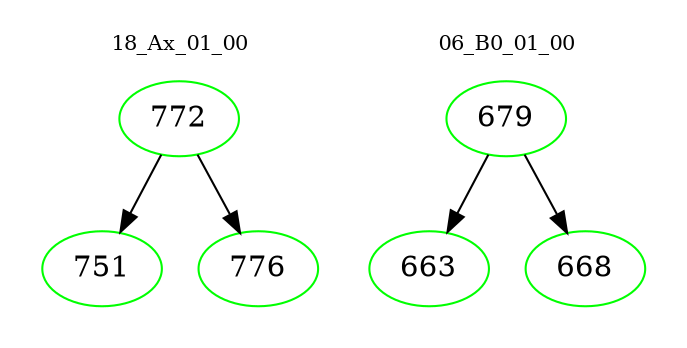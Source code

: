digraph{
subgraph cluster_0 {
color = white
label = "18_Ax_01_00";
fontsize=10;
T0_772 [label="772", color="green"]
T0_772 -> T0_751 [color="black"]
T0_751 [label="751", color="green"]
T0_772 -> T0_776 [color="black"]
T0_776 [label="776", color="green"]
}
subgraph cluster_1 {
color = white
label = "06_B0_01_00";
fontsize=10;
T1_679 [label="679", color="green"]
T1_679 -> T1_663 [color="black"]
T1_663 [label="663", color="green"]
T1_679 -> T1_668 [color="black"]
T1_668 [label="668", color="green"]
}
}
